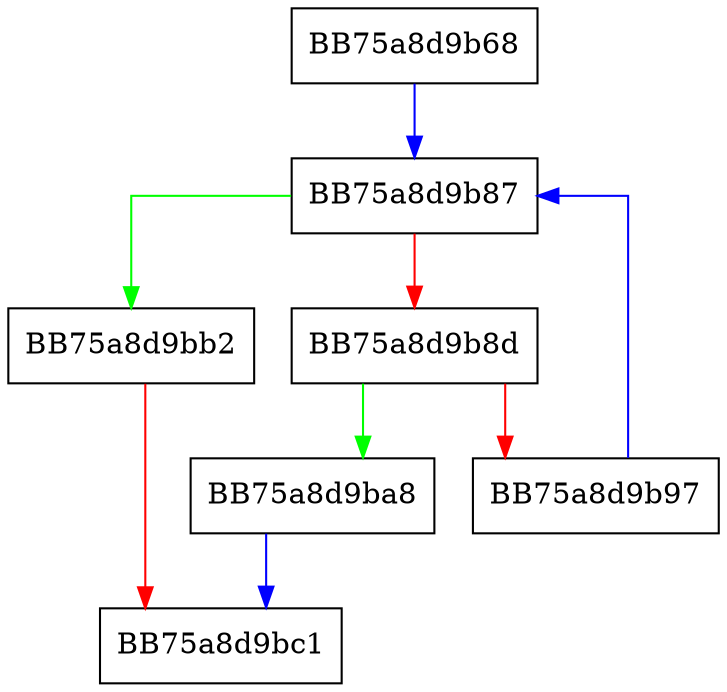 digraph logging_level_to_string {
  node [shape="box"];
  graph [splines=ortho];
  BB75a8d9b68 -> BB75a8d9b87 [color="blue"];
  BB75a8d9b87 -> BB75a8d9bb2 [color="green"];
  BB75a8d9b87 -> BB75a8d9b8d [color="red"];
  BB75a8d9b8d -> BB75a8d9ba8 [color="green"];
  BB75a8d9b8d -> BB75a8d9b97 [color="red"];
  BB75a8d9b97 -> BB75a8d9b87 [color="blue"];
  BB75a8d9ba8 -> BB75a8d9bc1 [color="blue"];
  BB75a8d9bb2 -> BB75a8d9bc1 [color="red"];
}